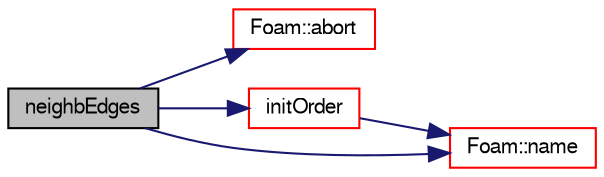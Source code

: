 digraph "neighbEdges"
{
  bgcolor="transparent";
  edge [fontname="FreeSans",fontsize="10",labelfontname="FreeSans",labelfontsize="10"];
  node [fontname="FreeSans",fontsize="10",shape=record];
  rankdir="LR";
  Node1024 [label="neighbEdges",height=0.2,width=0.4,color="black", fillcolor="grey75", style="filled", fontcolor="black"];
  Node1024 -> Node1025 [color="midnightblue",fontsize="10",style="solid",fontname="FreeSans"];
  Node1025 [label="Foam::abort",height=0.2,width=0.4,color="red",URL="$a21124.html#a447107a607d03e417307c203fa5fb44b"];
  Node1024 -> Node1068 [color="midnightblue",fontsize="10",style="solid",fontname="FreeSans"];
  Node1068 [label="initOrder",height=0.2,width=0.4,color="red",URL="$a27454.html#a644d6229ea284692666de14387870409",tooltip="Initialize ordering for primitivePatch. Does not. "];
  Node1068 -> Node1071 [color="midnightblue",fontsize="10",style="solid",fontname="FreeSans"];
  Node1071 [label="Foam::name",height=0.2,width=0.4,color="red",URL="$a21124.html#adcb0df2bd4953cb6bb390272d8263c3a",tooltip="Return a string representation of a complex. "];
  Node1024 -> Node1071 [color="midnightblue",fontsize="10",style="solid",fontname="FreeSans"];
}
